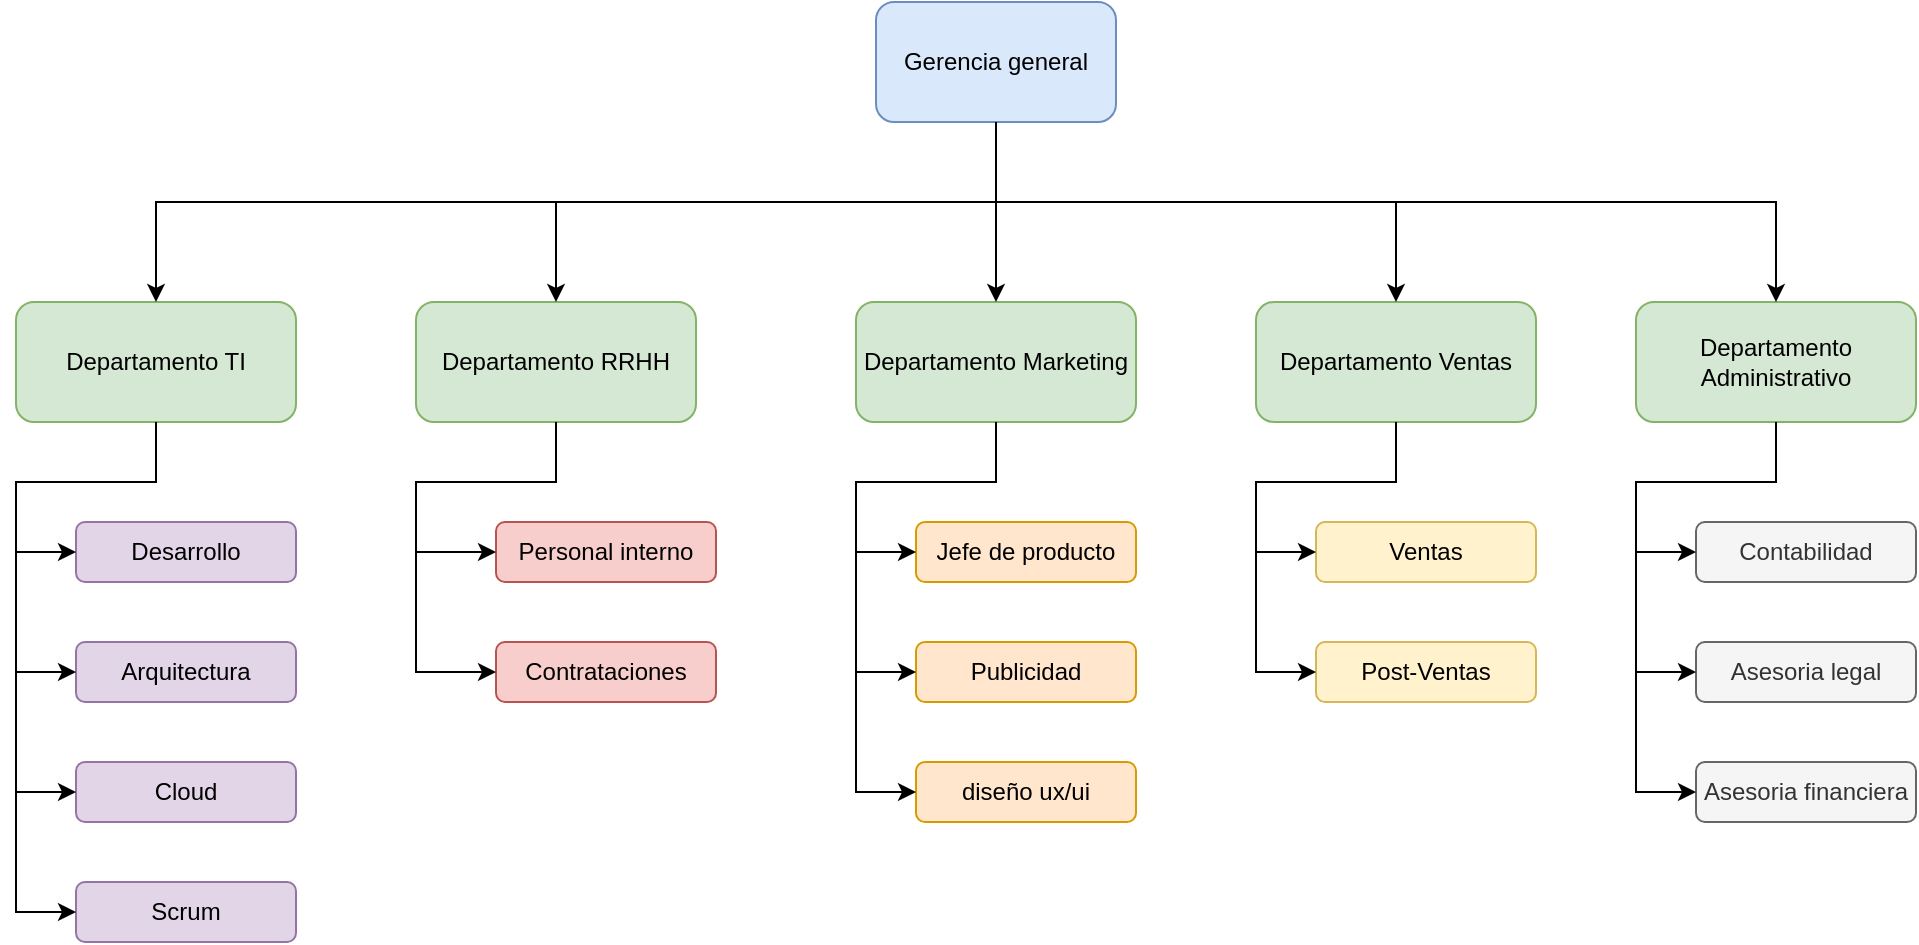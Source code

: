 <mxfile version="15.8.3"><diagram id="EjbXDoOMs4jeGjqnMyn1" name="Page-1"><mxGraphModel dx="1422" dy="766" grid="1" gridSize="10" guides="1" tooltips="1" connect="1" arrows="1" fold="1" page="1" pageScale="1" pageWidth="850" pageHeight="1100" math="0" shadow="0"><root><mxCell id="0"/><mxCell id="1" parent="0"/><mxCell id="4lt8cys3Ju3GUlPONGvp-1" value="Gerencia general" style="rounded=1;whiteSpace=wrap;html=1;fillColor=#dae8fc;strokeColor=#6c8ebf;" vertex="1" parent="1"><mxGeometry x="460" y="140" width="120" height="60" as="geometry"/></mxCell><mxCell id="4lt8cys3Ju3GUlPONGvp-2" value="Departamento RRHH" style="rounded=1;whiteSpace=wrap;html=1;fillColor=#d5e8d4;strokeColor=#82b366;" vertex="1" parent="1"><mxGeometry x="230" y="290" width="140" height="60" as="geometry"/></mxCell><mxCell id="4lt8cys3Ju3GUlPONGvp-3" value="Departamento TI" style="rounded=1;whiteSpace=wrap;html=1;fillColor=#d5e8d4;strokeColor=#82b366;" vertex="1" parent="1"><mxGeometry x="30" y="290" width="140" height="60" as="geometry"/></mxCell><mxCell id="4lt8cys3Ju3GUlPONGvp-4" value="Departamento Ventas" style="rounded=1;whiteSpace=wrap;html=1;fillColor=#d5e8d4;strokeColor=#82b366;" vertex="1" parent="1"><mxGeometry x="650" y="290" width="140" height="60" as="geometry"/></mxCell><mxCell id="4lt8cys3Ju3GUlPONGvp-5" value="Departamento Marketing" style="rounded=1;whiteSpace=wrap;html=1;fillColor=#d5e8d4;strokeColor=#82b366;" vertex="1" parent="1"><mxGeometry x="450" y="290" width="140" height="60" as="geometry"/></mxCell><mxCell id="4lt8cys3Ju3GUlPONGvp-6" value="" style="endArrow=classic;html=1;rounded=0;" edge="1" parent="1"><mxGeometry width="50" height="50" relative="1" as="geometry"><mxPoint x="520" y="240" as="sourcePoint"/><mxPoint x="720" y="290" as="targetPoint"/><Array as="points"><mxPoint x="720" y="240"/></Array></mxGeometry></mxCell><mxCell id="4lt8cys3Ju3GUlPONGvp-7" value="" style="endArrow=classic;html=1;rounded=0;" edge="1" parent="1"><mxGeometry width="50" height="50" relative="1" as="geometry"><mxPoint x="410" y="240" as="sourcePoint"/><mxPoint x="520" y="290" as="targetPoint"/><Array as="points"><mxPoint x="520" y="240"/></Array></mxGeometry></mxCell><mxCell id="4lt8cys3Ju3GUlPONGvp-8" value="" style="endArrow=classic;html=1;rounded=0;entryX=0.5;entryY=0;entryDx=0;entryDy=0;exitX=0.5;exitY=1;exitDx=0;exitDy=0;" edge="1" parent="1" source="4lt8cys3Ju3GUlPONGvp-1" target="4lt8cys3Ju3GUlPONGvp-3"><mxGeometry width="50" height="50" relative="1" as="geometry"><mxPoint x="410" y="220" as="sourcePoint"/><mxPoint x="290" y="155" as="targetPoint"/><Array as="points"><mxPoint x="520" y="240"/><mxPoint x="410" y="240"/><mxPoint x="400" y="240"/><mxPoint x="100" y="240"/></Array></mxGeometry></mxCell><mxCell id="4lt8cys3Ju3GUlPONGvp-9" value="" style="endArrow=classic;html=1;rounded=0;entryX=0.5;entryY=0;entryDx=0;entryDy=0;" edge="1" parent="1" target="4lt8cys3Ju3GUlPONGvp-2"><mxGeometry width="50" height="50" relative="1" as="geometry"><mxPoint x="400" y="240" as="sourcePoint"/><mxPoint x="450" y="370" as="targetPoint"/><Array as="points"><mxPoint x="300" y="240"/></Array></mxGeometry></mxCell><mxCell id="4lt8cys3Ju3GUlPONGvp-10" value="Desarrollo" style="rounded=1;whiteSpace=wrap;html=1;fillColor=#e1d5e7;strokeColor=#9673a6;" vertex="1" parent="1"><mxGeometry x="60" y="400" width="110" height="30" as="geometry"/></mxCell><mxCell id="4lt8cys3Ju3GUlPONGvp-14" value="Arquitectura" style="rounded=1;whiteSpace=wrap;html=1;fillColor=#e1d5e7;strokeColor=#9673a6;" vertex="1" parent="1"><mxGeometry x="60" y="460" width="110" height="30" as="geometry"/></mxCell><mxCell id="4lt8cys3Ju3GUlPONGvp-20" value="Cloud" style="rounded=1;whiteSpace=wrap;html=1;fillColor=#e1d5e7;strokeColor=#9673a6;" vertex="1" parent="1"><mxGeometry x="60" y="520" width="110" height="30" as="geometry"/></mxCell><mxCell id="4lt8cys3Ju3GUlPONGvp-22" value="Scrum" style="rounded=1;whiteSpace=wrap;html=1;fillColor=#e1d5e7;strokeColor=#9673a6;" vertex="1" parent="1"><mxGeometry x="60" y="580" width="110" height="30" as="geometry"/></mxCell><mxCell id="4lt8cys3Ju3GUlPONGvp-23" value="" style="endArrow=classic;html=1;rounded=0;exitX=0.5;exitY=1;exitDx=0;exitDy=0;entryX=0;entryY=0.5;entryDx=0;entryDy=0;" edge="1" parent="1" source="4lt8cys3Ju3GUlPONGvp-3" target="4lt8cys3Ju3GUlPONGvp-22"><mxGeometry width="50" height="50" relative="1" as="geometry"><mxPoint x="400" y="420" as="sourcePoint"/><mxPoint x="30" y="640" as="targetPoint"/><Array as="points"><mxPoint x="100" y="380"/><mxPoint x="30" y="380"/><mxPoint x="30" y="595"/></Array></mxGeometry></mxCell><mxCell id="4lt8cys3Ju3GUlPONGvp-24" value="" style="endArrow=classic;html=1;rounded=0;entryX=0;entryY=0.5;entryDx=0;entryDy=0;" edge="1" parent="1" target="4lt8cys3Ju3GUlPONGvp-20"><mxGeometry width="50" height="50" relative="1" as="geometry"><mxPoint x="30" y="535" as="sourcePoint"/><mxPoint x="450" y="370" as="targetPoint"/></mxGeometry></mxCell><mxCell id="4lt8cys3Ju3GUlPONGvp-25" value="" style="endArrow=classic;html=1;rounded=0;entryX=0;entryY=0.5;entryDx=0;entryDy=0;" edge="1" parent="1" target="4lt8cys3Ju3GUlPONGvp-14"><mxGeometry width="50" height="50" relative="1" as="geometry"><mxPoint x="30" y="475" as="sourcePoint"/><mxPoint x="450" y="370" as="targetPoint"/></mxGeometry></mxCell><mxCell id="4lt8cys3Ju3GUlPONGvp-26" value="" style="endArrow=classic;html=1;rounded=0;entryX=0;entryY=0.5;entryDx=0;entryDy=0;" edge="1" parent="1" target="4lt8cys3Ju3GUlPONGvp-10"><mxGeometry width="50" height="50" relative="1" as="geometry"><mxPoint x="30" y="415" as="sourcePoint"/><mxPoint x="450" y="370" as="targetPoint"/></mxGeometry></mxCell><mxCell id="4lt8cys3Ju3GUlPONGvp-28" value="Personal interno" style="rounded=1;whiteSpace=wrap;html=1;fillColor=#f8cecc;strokeColor=#b85450;" vertex="1" parent="1"><mxGeometry x="270" y="400" width="110" height="30" as="geometry"/></mxCell><mxCell id="4lt8cys3Ju3GUlPONGvp-29" value="Contrataciones" style="rounded=1;whiteSpace=wrap;html=1;fillColor=#f8cecc;strokeColor=#b85450;" vertex="1" parent="1"><mxGeometry x="270" y="460" width="110" height="30" as="geometry"/></mxCell><mxCell id="4lt8cys3Ju3GUlPONGvp-31" value="" style="endArrow=classic;html=1;rounded=0;exitX=0.5;exitY=1;exitDx=0;exitDy=0;entryX=0;entryY=0.5;entryDx=0;entryDy=0;" edge="1" parent="1" target="4lt8cys3Ju3GUlPONGvp-29"><mxGeometry width="50" height="50" relative="1" as="geometry"><mxPoint x="300" y="350" as="sourcePoint"/><mxPoint x="260" y="595" as="targetPoint"/><Array as="points"><mxPoint x="300" y="380"/><mxPoint x="230" y="380"/><mxPoint x="230" y="475"/></Array></mxGeometry></mxCell><mxCell id="4lt8cys3Ju3GUlPONGvp-33" value="" style="endArrow=classic;html=1;rounded=0;entryX=0;entryY=0.5;entryDx=0;entryDy=0;" edge="1" parent="1" target="4lt8cys3Ju3GUlPONGvp-28"><mxGeometry width="50" height="50" relative="1" as="geometry"><mxPoint x="230" y="415" as="sourcePoint"/><mxPoint x="650" y="370" as="targetPoint"/></mxGeometry></mxCell><mxCell id="4lt8cys3Ju3GUlPONGvp-35" value="Jefe de producto" style="rounded=1;whiteSpace=wrap;html=1;fillColor=#ffe6cc;strokeColor=#d79b00;" vertex="1" parent="1"><mxGeometry x="480" y="400" width="110" height="30" as="geometry"/></mxCell><mxCell id="4lt8cys3Ju3GUlPONGvp-36" value="Publicidad" style="rounded=1;whiteSpace=wrap;html=1;fillColor=#ffe6cc;strokeColor=#d79b00;" vertex="1" parent="1"><mxGeometry x="480" y="460" width="110" height="30" as="geometry"/></mxCell><mxCell id="4lt8cys3Ju3GUlPONGvp-37" value="diseño ux/ui" style="rounded=1;whiteSpace=wrap;html=1;fillColor=#ffe6cc;strokeColor=#d79b00;" vertex="1" parent="1"><mxGeometry x="480" y="520" width="110" height="30" as="geometry"/></mxCell><mxCell id="4lt8cys3Ju3GUlPONGvp-39" value="" style="endArrow=classic;html=1;rounded=0;exitX=0.5;exitY=1;exitDx=0;exitDy=0;entryX=0;entryY=0.5;entryDx=0;entryDy=0;" edge="1" parent="1" target="4lt8cys3Ju3GUlPONGvp-37"><mxGeometry width="50" height="50" relative="1" as="geometry"><mxPoint x="520" y="350" as="sourcePoint"/><mxPoint x="480" y="595" as="targetPoint"/><Array as="points"><mxPoint x="520" y="380"/><mxPoint x="450" y="380"/><mxPoint x="450" y="535"/></Array></mxGeometry></mxCell><mxCell id="4lt8cys3Ju3GUlPONGvp-41" value="" style="endArrow=classic;html=1;rounded=0;entryX=0;entryY=0.5;entryDx=0;entryDy=0;" edge="1" parent="1" target="4lt8cys3Ju3GUlPONGvp-36"><mxGeometry width="50" height="50" relative="1" as="geometry"><mxPoint x="450" y="475" as="sourcePoint"/><mxPoint x="870" y="370" as="targetPoint"/></mxGeometry></mxCell><mxCell id="4lt8cys3Ju3GUlPONGvp-42" value="" style="endArrow=classic;html=1;rounded=0;entryX=0;entryY=0.5;entryDx=0;entryDy=0;" edge="1" parent="1" target="4lt8cys3Ju3GUlPONGvp-35"><mxGeometry width="50" height="50" relative="1" as="geometry"><mxPoint x="450" y="415" as="sourcePoint"/><mxPoint x="870" y="370" as="targetPoint"/></mxGeometry></mxCell><mxCell id="4lt8cys3Ju3GUlPONGvp-43" value="Ventas" style="rounded=1;whiteSpace=wrap;html=1;fillColor=#fff2cc;strokeColor=#d6b656;" vertex="1" parent="1"><mxGeometry x="680" y="400" width="110" height="30" as="geometry"/></mxCell><mxCell id="4lt8cys3Ju3GUlPONGvp-44" value="Post-Ventas" style="rounded=1;whiteSpace=wrap;html=1;fillColor=#fff2cc;strokeColor=#d6b656;" vertex="1" parent="1"><mxGeometry x="680" y="460" width="110" height="30" as="geometry"/></mxCell><mxCell id="4lt8cys3Ju3GUlPONGvp-47" value="" style="endArrow=classic;html=1;rounded=0;exitX=0.5;exitY=1;exitDx=0;exitDy=0;entryX=0;entryY=0.5;entryDx=0;entryDy=0;" edge="1" parent="1" target="4lt8cys3Ju3GUlPONGvp-44"><mxGeometry width="50" height="50" relative="1" as="geometry"><mxPoint x="720" y="350" as="sourcePoint"/><mxPoint x="680" y="535" as="targetPoint"/><Array as="points"><mxPoint x="720" y="380"/><mxPoint x="650" y="380"/><mxPoint x="650" y="475"/></Array></mxGeometry></mxCell><mxCell id="4lt8cys3Ju3GUlPONGvp-50" value="" style="endArrow=classic;html=1;rounded=0;entryX=0;entryY=0.5;entryDx=0;entryDy=0;" edge="1" parent="1" target="4lt8cys3Ju3GUlPONGvp-43"><mxGeometry width="50" height="50" relative="1" as="geometry"><mxPoint x="650" y="415" as="sourcePoint"/><mxPoint x="1070" y="370" as="targetPoint"/></mxGeometry></mxCell><mxCell id="4lt8cys3Ju3GUlPONGvp-52" value="Departamento Administrativo" style="rounded=1;whiteSpace=wrap;html=1;fillColor=#d5e8d4;strokeColor=#82b366;" vertex="1" parent="1"><mxGeometry x="840" y="290" width="140" height="60" as="geometry"/></mxCell><mxCell id="4lt8cys3Ju3GUlPONGvp-53" value="" style="endArrow=classic;html=1;rounded=0;entryX=0.5;entryY=0;entryDx=0;entryDy=0;" edge="1" parent="1" target="4lt8cys3Ju3GUlPONGvp-52"><mxGeometry width="50" height="50" relative="1" as="geometry"><mxPoint x="720" y="240" as="sourcePoint"/><mxPoint x="900" y="240" as="targetPoint"/><Array as="points"><mxPoint x="910" y="240"/></Array></mxGeometry></mxCell><mxCell id="4lt8cys3Ju3GUlPONGvp-55" value="Contabilidad" style="rounded=1;whiteSpace=wrap;html=1;fillColor=#f5f5f5;strokeColor=#666666;fontColor=#333333;" vertex="1" parent="1"><mxGeometry x="870" y="400" width="110" height="30" as="geometry"/></mxCell><mxCell id="4lt8cys3Ju3GUlPONGvp-56" value="Asesoria legal" style="rounded=1;whiteSpace=wrap;html=1;fillColor=#f5f5f5;strokeColor=#666666;fontColor=#333333;" vertex="1" parent="1"><mxGeometry x="870" y="460" width="110" height="30" as="geometry"/></mxCell><mxCell id="4lt8cys3Ju3GUlPONGvp-57" value="Asesoria financiera" style="rounded=1;whiteSpace=wrap;html=1;fillColor=#f5f5f5;strokeColor=#666666;fontColor=#333333;" vertex="1" parent="1"><mxGeometry x="870" y="520" width="110" height="30" as="geometry"/></mxCell><mxCell id="4lt8cys3Ju3GUlPONGvp-58" value="" style="endArrow=classic;html=1;rounded=0;exitX=0.5;exitY=1;exitDx=0;exitDy=0;entryX=0;entryY=0.5;entryDx=0;entryDy=0;" edge="1" parent="1" target="4lt8cys3Ju3GUlPONGvp-57"><mxGeometry width="50" height="50" relative="1" as="geometry"><mxPoint x="910" y="350" as="sourcePoint"/><mxPoint x="870" y="595" as="targetPoint"/><Array as="points"><mxPoint x="910" y="380"/><mxPoint x="840" y="380"/><mxPoint x="840" y="535"/></Array></mxGeometry></mxCell><mxCell id="4lt8cys3Ju3GUlPONGvp-59" value="" style="endArrow=classic;html=1;rounded=0;entryX=0;entryY=0.5;entryDx=0;entryDy=0;" edge="1" parent="1" target="4lt8cys3Ju3GUlPONGvp-56"><mxGeometry width="50" height="50" relative="1" as="geometry"><mxPoint x="840" y="475" as="sourcePoint"/><mxPoint x="1260" y="370" as="targetPoint"/></mxGeometry></mxCell><mxCell id="4lt8cys3Ju3GUlPONGvp-60" value="" style="endArrow=classic;html=1;rounded=0;entryX=0;entryY=0.5;entryDx=0;entryDy=0;" edge="1" parent="1" target="4lt8cys3Ju3GUlPONGvp-55"><mxGeometry width="50" height="50" relative="1" as="geometry"><mxPoint x="840" y="415" as="sourcePoint"/><mxPoint x="1260" y="370" as="targetPoint"/></mxGeometry></mxCell></root></mxGraphModel></diagram></mxfile>